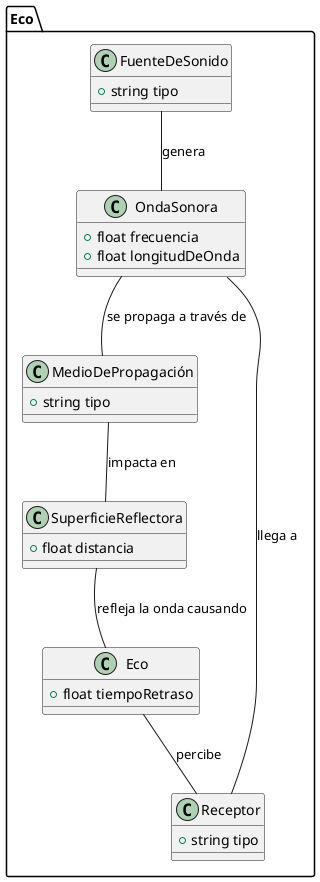 @startuml
package Eco {
  class "FuenteDeSonido" {
    +string tipo
  }
  class "OndaSonora" {
    +float frecuencia
    +float longitudDeOnda
  }
  class "MedioDePropagación" {
    +string tipo
  }
  class "SuperficieReflectora" {
    +float distancia
  }
  class "Receptor" {
    +string tipo
  }
  class "Eco" {
    +float tiempoRetraso
  }

  FuenteDeSonido -- OndaSonora : "genera"
  OndaSonora -- MedioDePropagación : "se propaga a través de"
  MedioDePropagación -- SuperficieReflectora : "impacta en"
  OndaSonora -- Receptor : "llega a"
  SuperficieReflectora -- Eco : "refleja la onda causando"
  Eco -- Receptor : "percibe"
}
@enduml